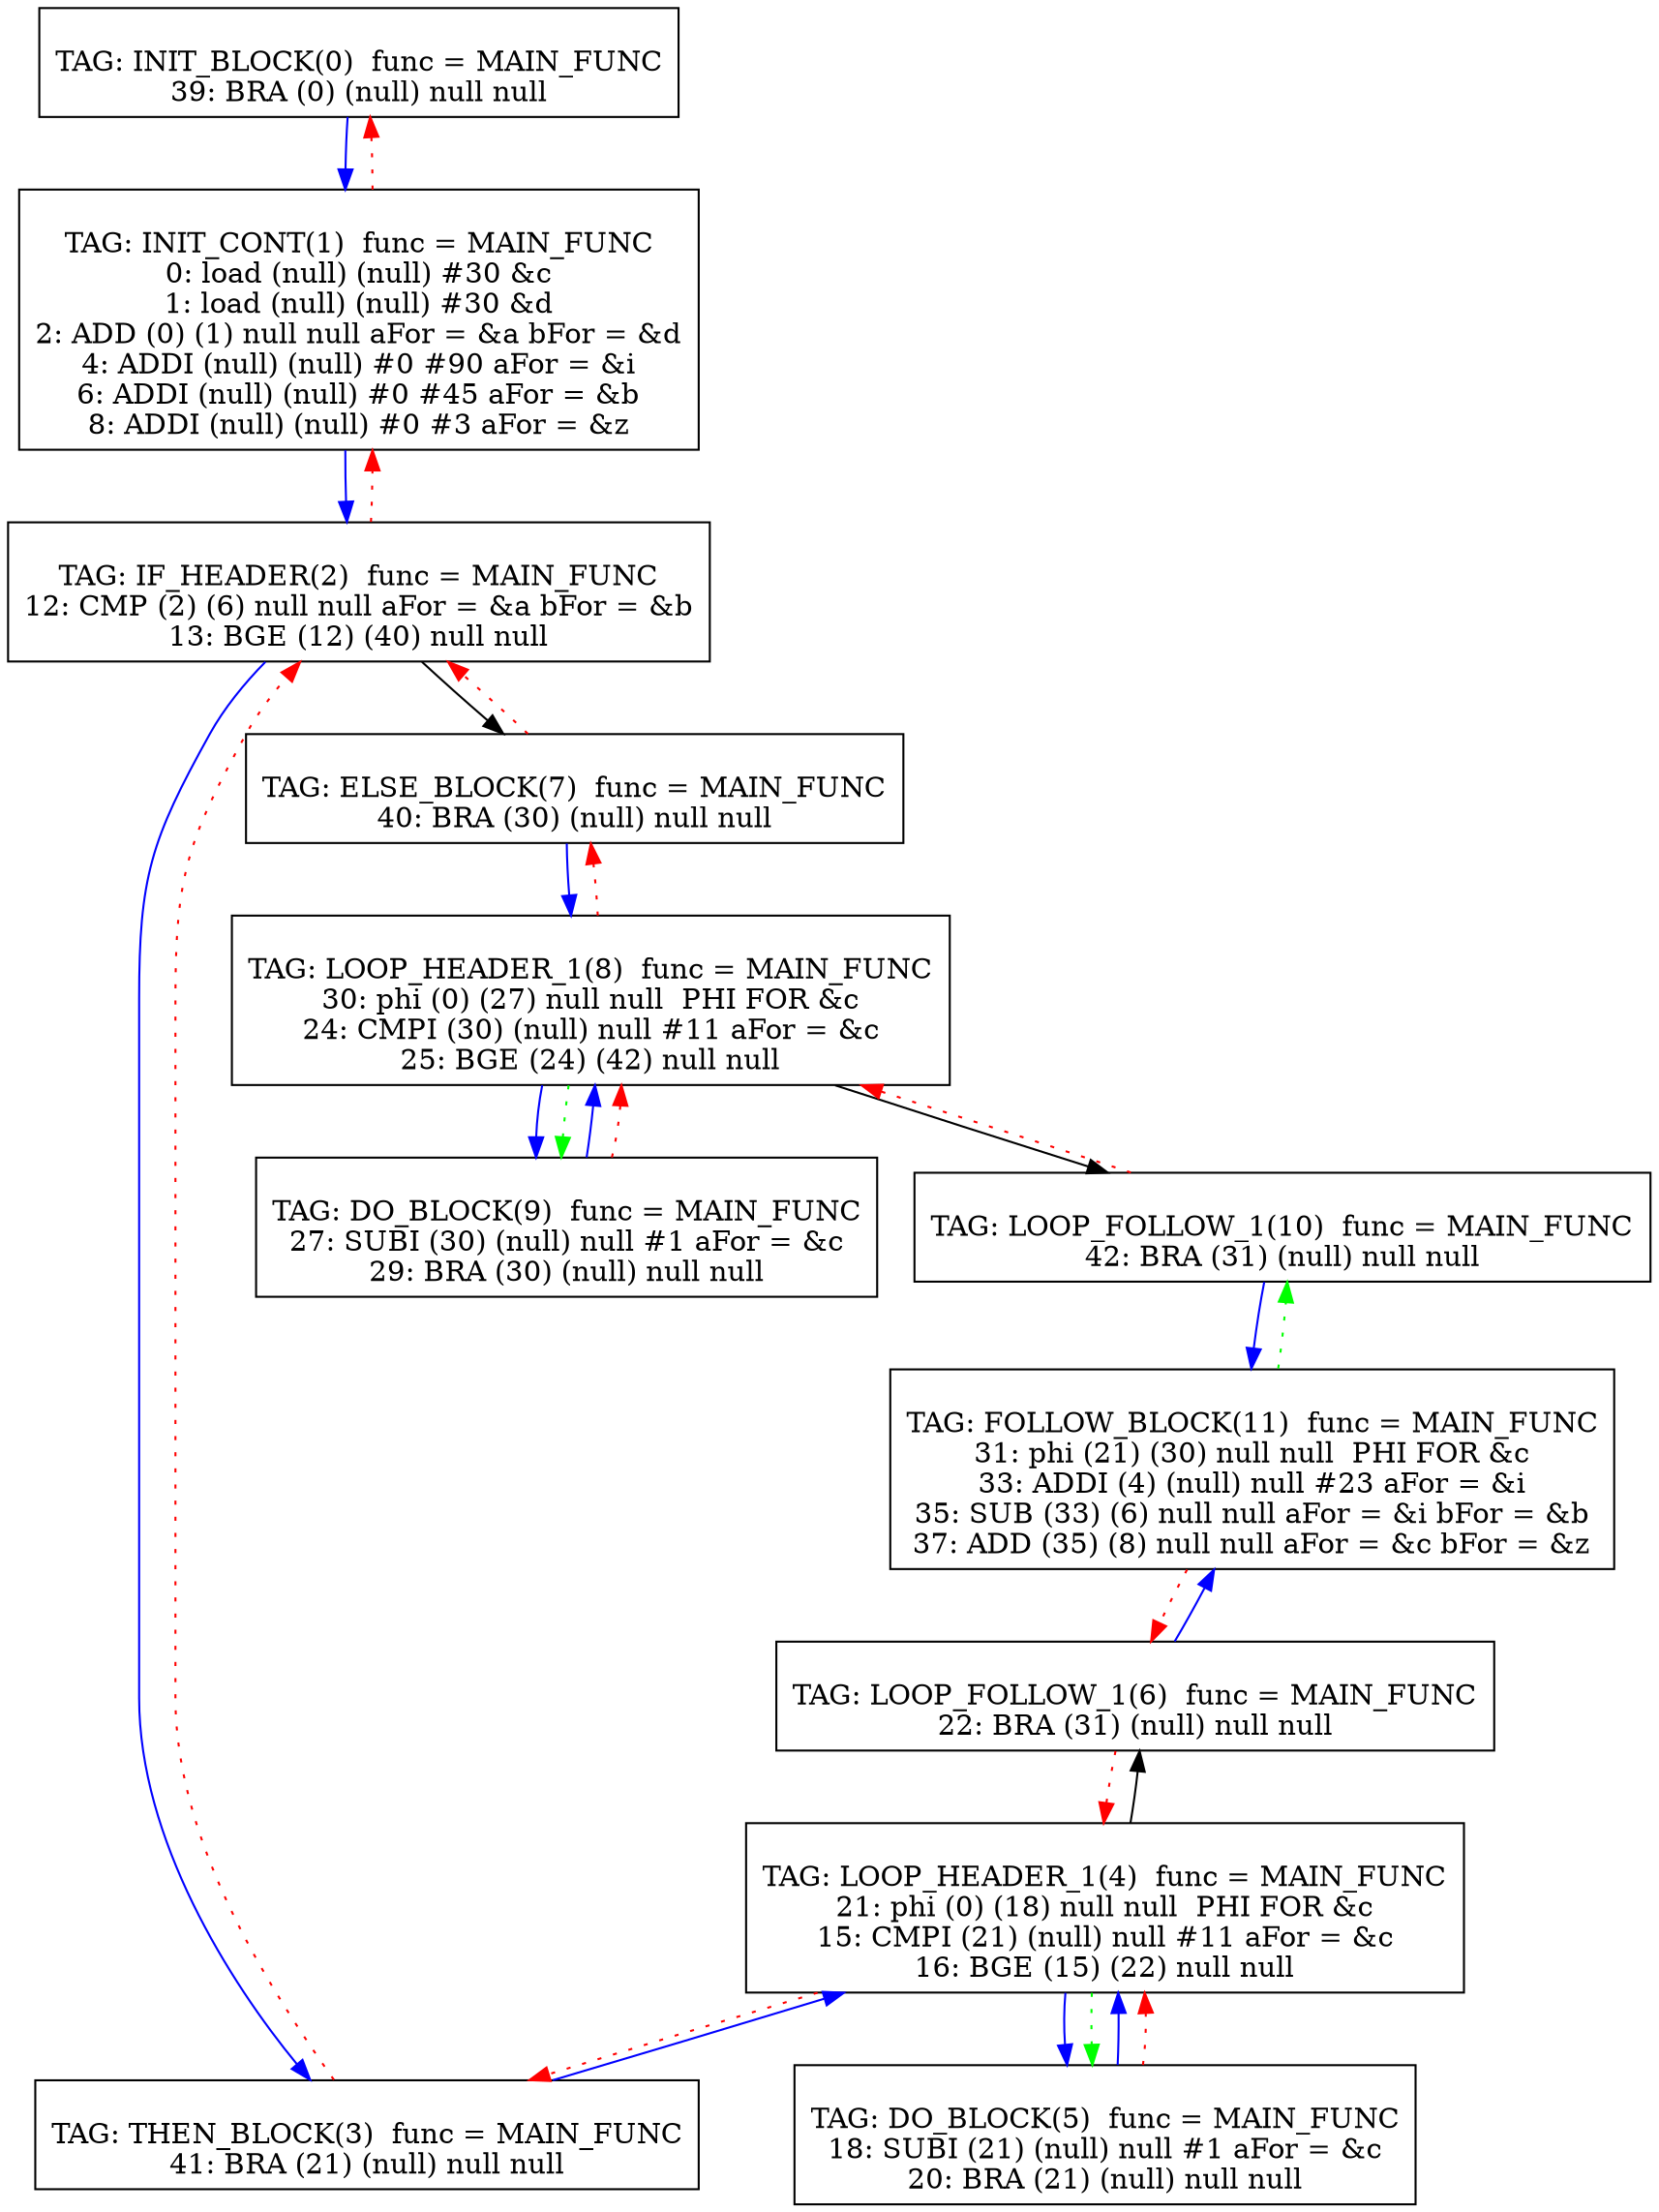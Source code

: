 digraph {
0[label="
TAG: INIT_BLOCK(0)  func = MAIN_FUNC
39: BRA (0) (null) null null
"];
0[shape=box];
0 -> 1[color=blue]
1[label="
TAG: INIT_CONT(1)  func = MAIN_FUNC
0: load (null) (null) #30 &c
1: load (null) (null) #30 &d
2: ADD (0) (1) null null aFor = &a bFor = &d
4: ADDI (null) (null) #0 #90 aFor = &i
6: ADDI (null) (null) #0 #45 aFor = &b
8: ADDI (null) (null) #0 #3 aFor = &z
"];
1[shape=box];
1 -> 2[color=blue]
1 -> 0[color=red][style=dotted]
2[label="
TAG: IF_HEADER(2)  func = MAIN_FUNC
12: CMP (2) (6) null null aFor = &a bFor = &b
13: BGE (12) (40) null null
"];
2[shape=box];
2 -> 3[color=blue]
2 -> 7[color=black]
2 -> 1[color=red][style=dotted]
3[label="
TAG: THEN_BLOCK(3)  func = MAIN_FUNC
41: BRA (21) (null) null null
"];
3[shape=box];
3 -> 4[color=blue]
3 -> 2[color=red][style=dotted]
4[label="
TAG: LOOP_HEADER_1(4)  func = MAIN_FUNC
21: phi (0) (18) null null  PHI FOR &c
15: CMPI (21) (null) null #11 aFor = &c
16: BGE (15) (22) null null
"];
4[shape=box];
4 -> 5[color=blue]
4 -> 6[color=black]
4 -> 3[color=red][style=dotted]
4 -> 5[color=green][style=dotted]
5[label="
TAG: DO_BLOCK(5)  func = MAIN_FUNC
18: SUBI (21) (null) null #1 aFor = &c
20: BRA (21) (null) null null
"];
5[shape=box];
5 -> 4[color=blue]
5 -> 4[color=red][style=dotted]
6[label="
TAG: LOOP_FOLLOW_1(6)  func = MAIN_FUNC
22: BRA (31) (null) null null
"];
6[shape=box];
6 -> 11[color=blue]
6 -> 4[color=red][style=dotted]
7[label="
TAG: ELSE_BLOCK(7)  func = MAIN_FUNC
40: BRA (30) (null) null null
"];
7[shape=box];
7 -> 8[color=blue]
7 -> 2[color=red][style=dotted]
8[label="
TAG: LOOP_HEADER_1(8)  func = MAIN_FUNC
30: phi (0) (27) null null  PHI FOR &c
24: CMPI (30) (null) null #11 aFor = &c
25: BGE (24) (42) null null
"];
8[shape=box];
8 -> 9[color=blue]
8 -> 10[color=black]
8 -> 7[color=red][style=dotted]
8 -> 9[color=green][style=dotted]
9[label="
TAG: DO_BLOCK(9)  func = MAIN_FUNC
27: SUBI (30) (null) null #1 aFor = &c
29: BRA (30) (null) null null
"];
9[shape=box];
9 -> 8[color=blue]
9 -> 8[color=red][style=dotted]
10[label="
TAG: LOOP_FOLLOW_1(10)  func = MAIN_FUNC
42: BRA (31) (null) null null
"];
10[shape=box];
10 -> 11[color=blue]
10 -> 8[color=red][style=dotted]
11[label="
TAG: FOLLOW_BLOCK(11)  func = MAIN_FUNC
31: phi (21) (30) null null  PHI FOR &c
33: ADDI (4) (null) null #23 aFor = &i
35: SUB (33) (6) null null aFor = &i bFor = &b
37: ADD (35) (8) null null aFor = &c bFor = &z
"];
11[shape=box];
11 -> 6[color=red][style=dotted]
11 -> 10[color=green][style=dotted]
}